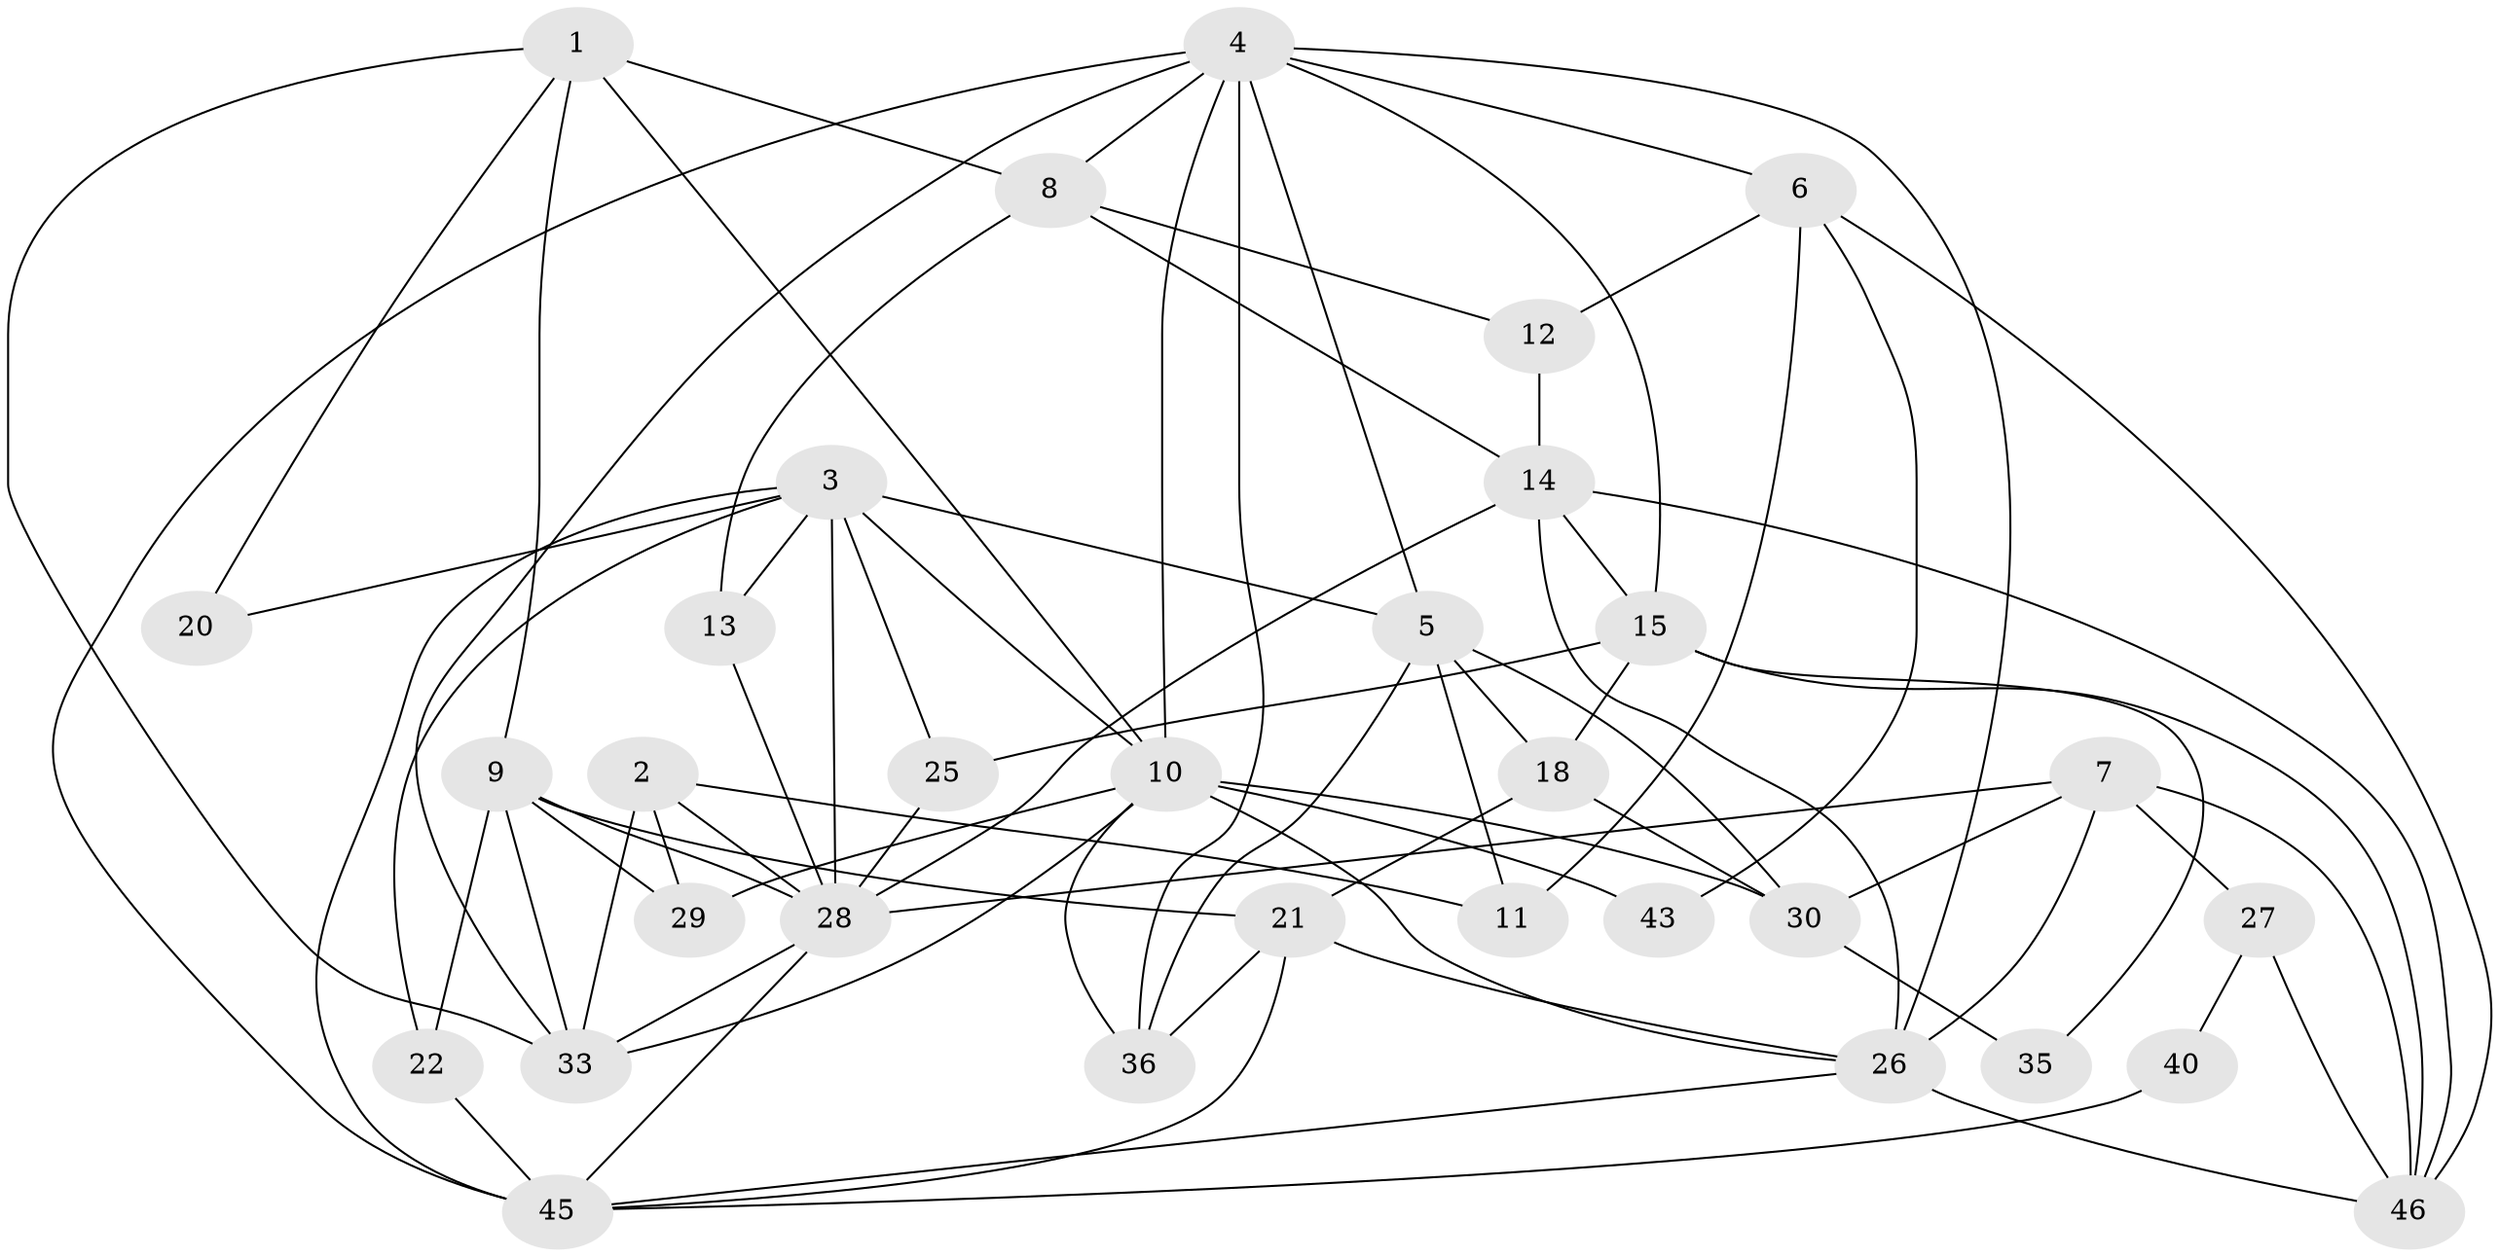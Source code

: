 // Generated by graph-tools (version 1.1) at 2025/52/02/27/25 19:52:09]
// undirected, 32 vertices, 78 edges
graph export_dot {
graph [start="1"]
  node [color=gray90,style=filled];
  1 [super="+23"];
  2 [super="+16"];
  3 [super="+24"];
  4 [super="+32"];
  5 [super="+34"];
  6 [super="+31"];
  7;
  8 [super="+19"];
  9 [super="+37"];
  10 [super="+42"];
  11;
  12;
  13;
  14 [super="+17"];
  15 [super="+44"];
  18;
  20;
  21 [super="+39"];
  22;
  25;
  26 [super="+49"];
  27;
  28 [super="+38"];
  29;
  30 [super="+41"];
  33 [super="+48"];
  35;
  36;
  40;
  43;
  45 [super="+50"];
  46 [super="+47"];
  1 -- 8 [weight=2];
  1 -- 33;
  1 -- 20;
  1 -- 10;
  1 -- 9;
  2 -- 29;
  2 -- 11;
  2 -- 28;
  2 -- 33;
  3 -- 45;
  3 -- 13;
  3 -- 22;
  3 -- 28;
  3 -- 5;
  3 -- 25;
  3 -- 10;
  3 -- 20;
  4 -- 8 [weight=2];
  4 -- 6 [weight=2];
  4 -- 15;
  4 -- 36;
  4 -- 10;
  4 -- 45;
  4 -- 5;
  4 -- 26;
  4 -- 33;
  5 -- 36;
  5 -- 18;
  5 -- 11;
  5 -- 30;
  6 -- 46;
  6 -- 43;
  6 -- 11;
  6 -- 12;
  7 -- 26;
  7 -- 27;
  7 -- 46;
  7 -- 28;
  7 -- 30;
  8 -- 13;
  8 -- 12;
  8 -- 14;
  9 -- 22;
  9 -- 28;
  9 -- 33;
  9 -- 21;
  9 -- 29;
  10 -- 29;
  10 -- 43;
  10 -- 36;
  10 -- 30;
  10 -- 26;
  10 -- 33;
  12 -- 14;
  13 -- 28;
  14 -- 15;
  14 -- 46;
  14 -- 28;
  14 -- 26;
  15 -- 46;
  15 -- 18;
  15 -- 35;
  15 -- 25;
  18 -- 30;
  18 -- 21;
  21 -- 45;
  21 -- 36;
  21 -- 26;
  22 -- 45 [weight=2];
  25 -- 28;
  26 -- 46;
  26 -- 45;
  27 -- 40;
  27 -- 46;
  28 -- 33;
  28 -- 45;
  30 -- 35;
  40 -- 45;
}
